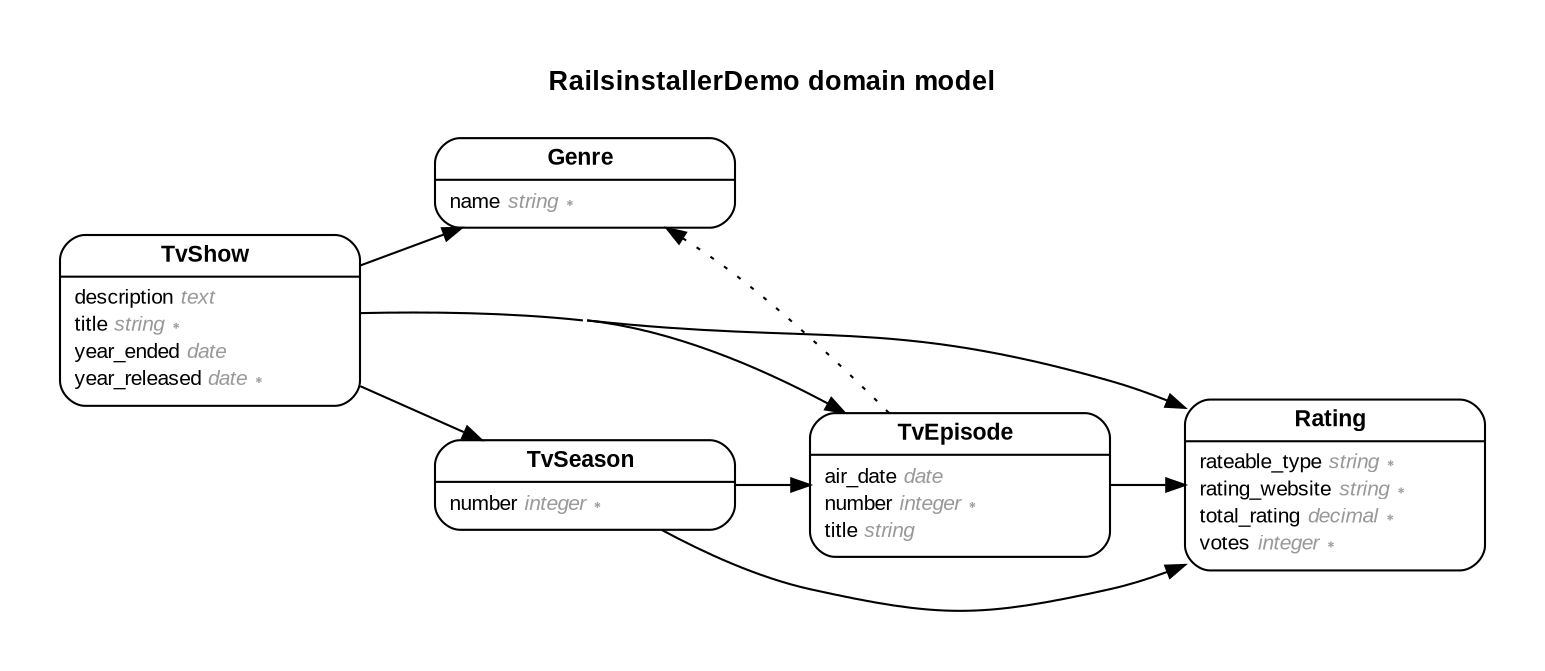 digraph RailsinstallerDemo {
  rankdir = "LR"; ranksep = "0.5"; nodesep = "0.4"; pad = "0.4,0.4"; margin = "0,0"; concentrate = "true"; labelloc = "t"; fontsize = "13"; fontname = "Arial Bold";
  node [shape = "Mrecord", fontsize = "10", fontname = "Arial", margin = "0.07,0.05", penwidth = "1.0"];
  edge [fontname = "Arial", fontsize = "7", dir = "both", arrowsize = "0.9", penwidth = "1.0", labelangle = "32", labeldistance = "1.8"];
  label = "RailsinstallerDemo domain model\n\n";
  m_Genre [label = <<table border="0" align="center" cellspacing="0.5" cellpadding="0" width="134">
  <tr><td align="center" valign="bottom" width="130"><font face="Arial Bold" point-size="11">Genre</font></td></tr>
</table>
|
<table border="0" align="left" cellspacing="2" cellpadding="0" width="134">
  <tr><td align="left" width="130" port="name">name <font face="Arial Italic" color="grey60">string ∗</font></td></tr>
</table>
>];
  m_Rating [label = <<table border="0" align="center" cellspacing="0.5" cellpadding="0" width="134">
  <tr><td align="center" valign="bottom" width="130"><font face="Arial Bold" point-size="11">Rating</font></td></tr>
</table>
|
<table border="0" align="left" cellspacing="2" cellpadding="0" width="134">
  <tr><td align="left" width="130" port="rateable_type">rateable_type <font face="Arial Italic" color="grey60">string ∗</font></td></tr>
  <tr><td align="left" width="130" port="rating_website">rating_website <font face="Arial Italic" color="grey60">string ∗</font></td></tr>
  <tr><td align="left" width="130" port="total_rating">total_rating <font face="Arial Italic" color="grey60">decimal ∗</font></td></tr>
  <tr><td align="left" width="130" port="votes">votes <font face="Arial Italic" color="grey60">integer ∗</font></td></tr>
</table>
>];
  m_TvEpisode [label = <<table border="0" align="center" cellspacing="0.5" cellpadding="0" width="134">
  <tr><td align="center" valign="bottom" width="130"><font face="Arial Bold" point-size="11">TvEpisode</font></td></tr>
</table>
|
<table border="0" align="left" cellspacing="2" cellpadding="0" width="134">
  <tr><td align="left" width="130" port="air_date">air_date <font face="Arial Italic" color="grey60">date</font></td></tr>
  <tr><td align="left" width="130" port="number">number <font face="Arial Italic" color="grey60">integer ∗</font></td></tr>
  <tr><td align="left" width="130" port="title">title <font face="Arial Italic" color="grey60">string</font></td></tr>
</table>
>];
  m_TvSeason [label = <<table border="0" align="center" cellspacing="0.5" cellpadding="0" width="134">
  <tr><td align="center" valign="bottom" width="130"><font face="Arial Bold" point-size="11">TvSeason</font></td></tr>
</table>
|
<table border="0" align="left" cellspacing="2" cellpadding="0" width="134">
  <tr><td align="left" width="130" port="number">number <font face="Arial Italic" color="grey60">integer ∗</font></td></tr>
</table>
>];
  m_TvShow [label = <<table border="0" align="center" cellspacing="0.5" cellpadding="0" width="134">
  <tr><td align="center" valign="bottom" width="130"><font face="Arial Bold" point-size="11">TvShow</font></td></tr>
</table>
|
<table border="0" align="left" cellspacing="2" cellpadding="0" width="134">
  <tr><td align="left" width="130" port="description">description <font face="Arial Italic" color="grey60">text</font></td></tr>
  <tr><td align="left" width="130" port="title">title <font face="Arial Italic" color="grey60">string ∗</font></td></tr>
  <tr><td align="left" width="130" port="year_ended">year_ended <font face="Arial Italic" color="grey60">date</font></td></tr>
  <tr><td align="left" width="130" port="year_released">year_released <font face="Arial Italic" color="grey60">date ∗</font></td></tr>
</table>
>];
  m_TvShow -> m_Genre [arrowhead = "normal", arrowtail = "none", weight = "2"]
  m_TvEpisode -> m_Rating [arrowhead = "normal", arrowtail = "none", weight = "1"]
  m_TvSeason -> m_Rating [arrowhead = "normal", arrowtail = "none", weight = "1"]
  m_TvShow -> m_Rating [arrowhead = "normal", arrowtail = "none", weight = "1"]
  m_TvEpisode -> m_Genre [style = "dotted", arrowhead = "normal", arrowtail = "none", weight = "1", constraint = "false"]
  m_TvSeason -> m_TvEpisode [arrowhead = "normal", arrowtail = "none", weight = "2"]
  m_TvShow -> m_TvEpisode [arrowhead = "normal", arrowtail = "none", weight = "1"]
  m_TvSeason -> m_Genre [style = "dotted", arrowhead = "normal", arrowtail = "none", weight = "1", constraint = "false"]
  m_TvShow -> m_TvSeason [arrowhead = "normal", arrowtail = "none", weight = "2"]
  m_TvShow -> m_TvEpisode [style = "dotted", arrowhead = "normal", arrowtail = "none", weight = "1", constraint = "false"]
}
